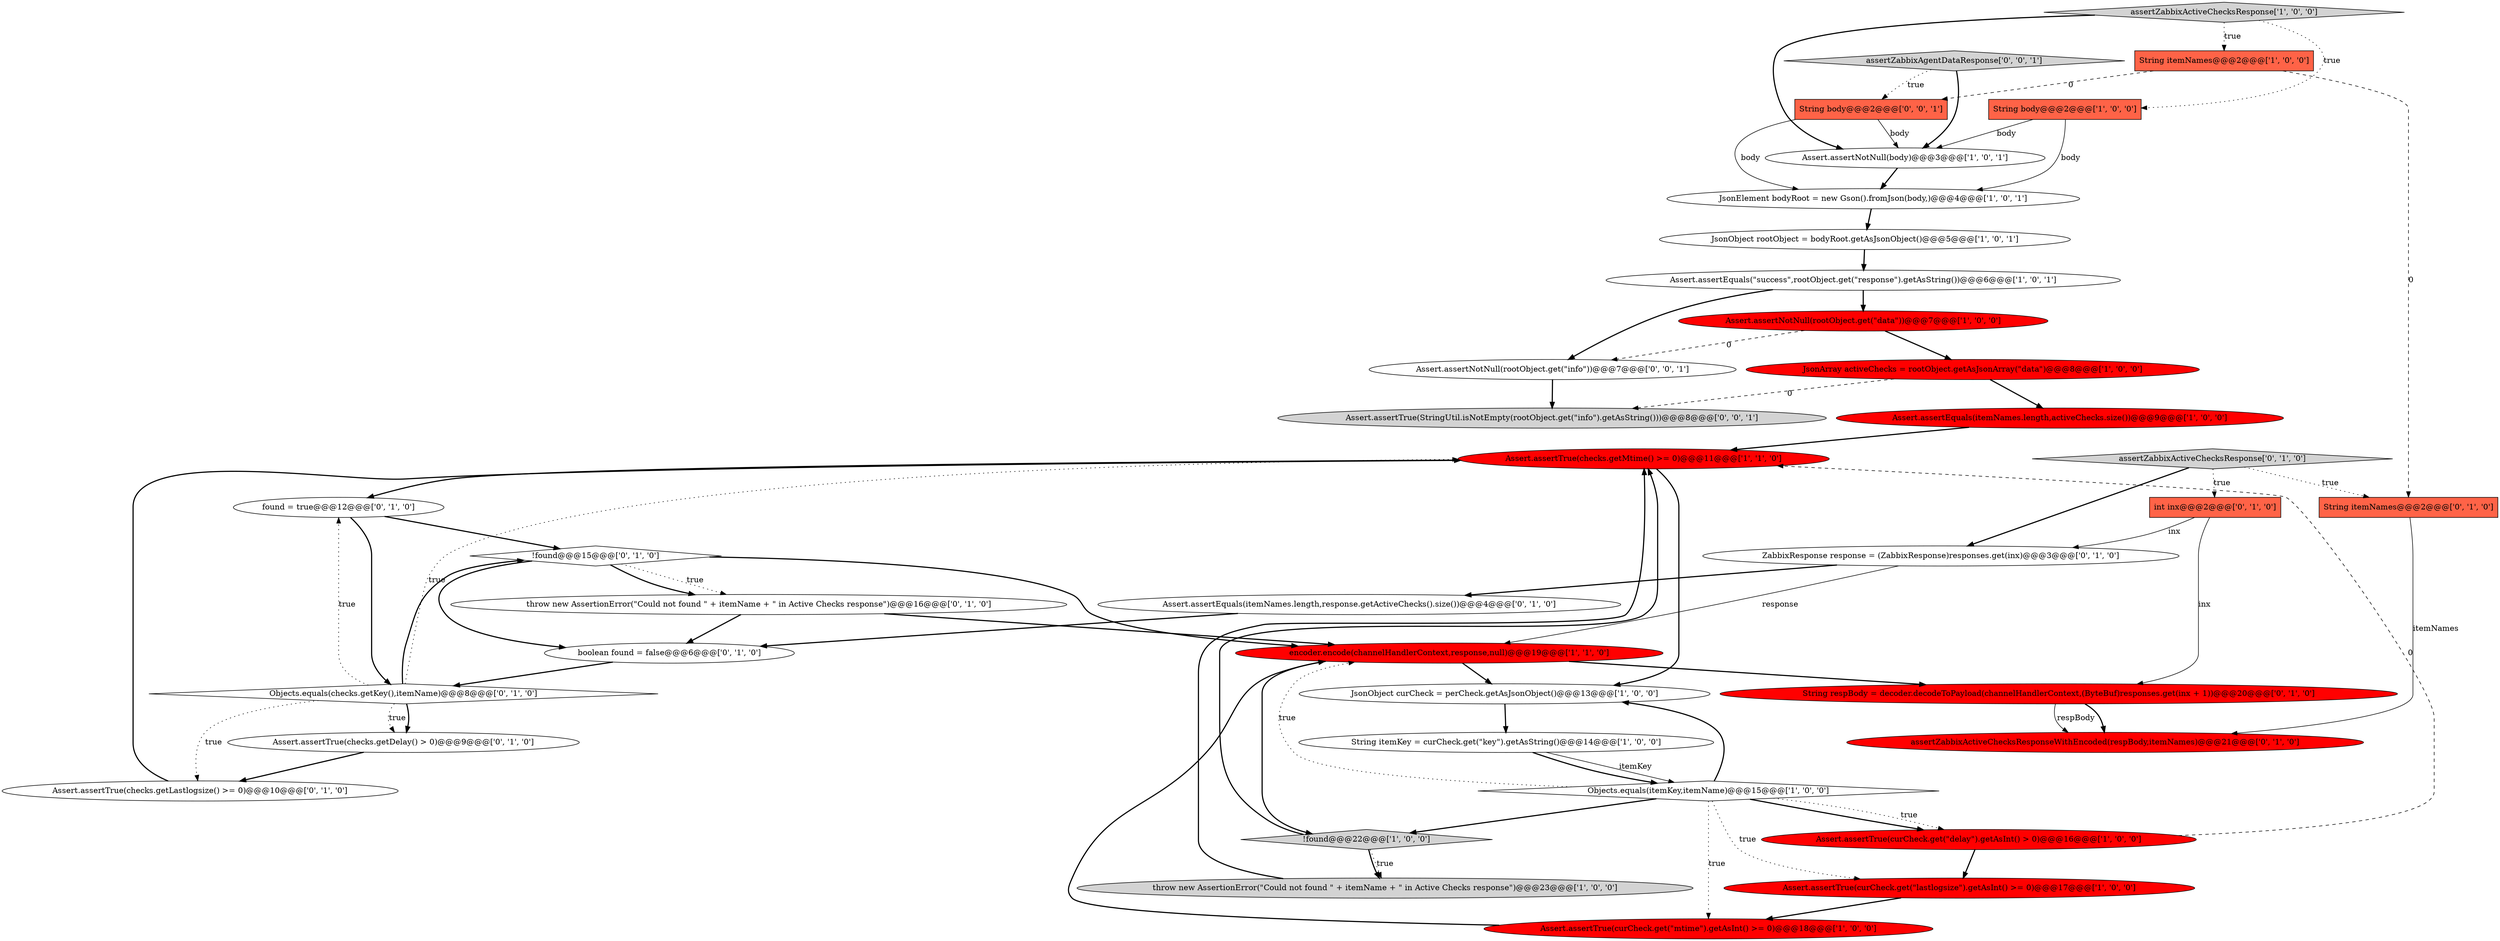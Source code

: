 digraph {
5 [style = filled, label = "Assert.assertNotNull(rootObject.get(\"data\"))@@@7@@@['1', '0', '0']", fillcolor = red, shape = ellipse image = "AAA1AAABBB1BBB"];
27 [style = filled, label = "Assert.assertEquals(itemNames.length,response.getActiveChecks().size())@@@4@@@['0', '1', '0']", fillcolor = white, shape = ellipse image = "AAA0AAABBB2BBB"];
12 [style = filled, label = "Assert.assertEquals(itemNames.length,activeChecks.size())@@@9@@@['1', '0', '0']", fillcolor = red, shape = ellipse image = "AAA1AAABBB1BBB"];
25 [style = filled, label = "int inx@@@2@@@['0', '1', '0']", fillcolor = tomato, shape = box image = "AAA0AAABBB2BBB"];
23 [style = filled, label = "Assert.assertTrue(checks.getLastlogsize() >= 0)@@@10@@@['0', '1', '0']", fillcolor = white, shape = ellipse image = "AAA0AAABBB2BBB"];
8 [style = filled, label = "encoder.encode(channelHandlerContext,response,null)@@@19@@@['1', '1', '0']", fillcolor = red, shape = ellipse image = "AAA1AAABBB1BBB"];
20 [style = filled, label = "!found@@@15@@@['0', '1', '0']", fillcolor = white, shape = diamond image = "AAA0AAABBB2BBB"];
0 [style = filled, label = "Assert.assertTrue(curCheck.get(\"mtime\").getAsInt() >= 0)@@@18@@@['1', '0', '0']", fillcolor = red, shape = ellipse image = "AAA1AAABBB1BBB"];
6 [style = filled, label = "JsonElement bodyRoot = new Gson().fromJson(body,)@@@4@@@['1', '0', '1']", fillcolor = white, shape = ellipse image = "AAA0AAABBB1BBB"];
24 [style = filled, label = "found = true@@@12@@@['0', '1', '0']", fillcolor = white, shape = ellipse image = "AAA0AAABBB2BBB"];
3 [style = filled, label = "Assert.assertTrue(curCheck.get(\"lastlogsize\").getAsInt() >= 0)@@@17@@@['1', '0', '0']", fillcolor = red, shape = ellipse image = "AAA1AAABBB1BBB"];
21 [style = filled, label = "assertZabbixActiveChecksResponseWithEncoded(respBody,itemNames)@@@21@@@['0', '1', '0']", fillcolor = red, shape = ellipse image = "AAA1AAABBB2BBB"];
15 [style = filled, label = "Assert.assertNotNull(body)@@@3@@@['1', '0', '1']", fillcolor = white, shape = ellipse image = "AAA0AAABBB1BBB"];
29 [style = filled, label = "String respBody = decoder.decodeToPayload(channelHandlerContext,(ByteBuf)responses.get(inx + 1))@@@20@@@['0', '1', '0']", fillcolor = red, shape = ellipse image = "AAA1AAABBB2BBB"];
26 [style = filled, label = "String itemNames@@@2@@@['0', '1', '0']", fillcolor = tomato, shape = box image = "AAA1AAABBB2BBB"];
2 [style = filled, label = "String itemKey = curCheck.get(\"key\").getAsString()@@@14@@@['1', '0', '0']", fillcolor = white, shape = ellipse image = "AAA0AAABBB1BBB"];
33 [style = filled, label = "throw new AssertionError(\"Could not found \" + itemName + \" in Active Checks response\")@@@16@@@['0', '1', '0']", fillcolor = white, shape = ellipse image = "AAA0AAABBB2BBB"];
1 [style = filled, label = "String body@@@2@@@['1', '0', '0']", fillcolor = tomato, shape = box image = "AAA0AAABBB1BBB"];
22 [style = filled, label = "Objects.equals(checks.getKey(),itemName)@@@8@@@['0', '1', '0']", fillcolor = white, shape = diamond image = "AAA0AAABBB2BBB"];
11 [style = filled, label = "String itemNames@@@2@@@['1', '0', '0']", fillcolor = tomato, shape = box image = "AAA1AAABBB1BBB"];
13 [style = filled, label = "Objects.equals(itemKey,itemName)@@@15@@@['1', '0', '0']", fillcolor = white, shape = diamond image = "AAA0AAABBB1BBB"];
37 [style = filled, label = "assertZabbixAgentDataResponse['0', '0', '1']", fillcolor = lightgray, shape = diamond image = "AAA0AAABBB3BBB"];
19 [style = filled, label = "throw new AssertionError(\"Could not found \" + itemName + \" in Active Checks response\")@@@23@@@['1', '0', '0']", fillcolor = lightgray, shape = ellipse image = "AAA0AAABBB1BBB"];
34 [style = filled, label = "Assert.assertTrue(StringUtil.isNotEmpty(rootObject.get(\"info\").getAsString()))@@@8@@@['0', '0', '1']", fillcolor = lightgray, shape = ellipse image = "AAA0AAABBB3BBB"];
17 [style = filled, label = "assertZabbixActiveChecksResponse['1', '0', '0']", fillcolor = lightgray, shape = diamond image = "AAA0AAABBB1BBB"];
30 [style = filled, label = "ZabbixResponse response = (ZabbixResponse)responses.get(inx)@@@3@@@['0', '1', '0']", fillcolor = white, shape = ellipse image = "AAA0AAABBB2BBB"];
32 [style = filled, label = "Assert.assertTrue(checks.getDelay() > 0)@@@9@@@['0', '1', '0']", fillcolor = white, shape = ellipse image = "AAA0AAABBB2BBB"];
28 [style = filled, label = "assertZabbixActiveChecksResponse['0', '1', '0']", fillcolor = lightgray, shape = diamond image = "AAA0AAABBB2BBB"];
14 [style = filled, label = "JsonObject curCheck = perCheck.getAsJsonObject()@@@13@@@['1', '0', '0']", fillcolor = white, shape = ellipse image = "AAA0AAABBB1BBB"];
18 [style = filled, label = "JsonObject rootObject = bodyRoot.getAsJsonObject()@@@5@@@['1', '0', '1']", fillcolor = white, shape = ellipse image = "AAA0AAABBB1BBB"];
9 [style = filled, label = "Assert.assertTrue(checks.getMtime() >= 0)@@@11@@@['1', '1', '0']", fillcolor = red, shape = ellipse image = "AAA1AAABBB1BBB"];
7 [style = filled, label = "Assert.assertTrue(curCheck.get(\"delay\").getAsInt() > 0)@@@16@@@['1', '0', '0']", fillcolor = red, shape = ellipse image = "AAA1AAABBB1BBB"];
10 [style = filled, label = "JsonArray activeChecks = rootObject.getAsJsonArray(\"data\")@@@8@@@['1', '0', '0']", fillcolor = red, shape = ellipse image = "AAA1AAABBB1BBB"];
35 [style = filled, label = "String body@@@2@@@['0', '0', '1']", fillcolor = tomato, shape = box image = "AAA0AAABBB3BBB"];
16 [style = filled, label = "Assert.assertEquals(\"success\",rootObject.get(\"response\").getAsString())@@@6@@@['1', '0', '1']", fillcolor = white, shape = ellipse image = "AAA0AAABBB1BBB"];
36 [style = filled, label = "Assert.assertNotNull(rootObject.get(\"info\"))@@@7@@@['0', '0', '1']", fillcolor = white, shape = ellipse image = "AAA0AAABBB3BBB"];
4 [style = filled, label = "!found@@@22@@@['1', '0', '0']", fillcolor = lightgray, shape = diamond image = "AAA0AAABBB1BBB"];
31 [style = filled, label = "boolean found = false@@@6@@@['0', '1', '0']", fillcolor = white, shape = ellipse image = "AAA0AAABBB2BBB"];
26->21 [style = solid, label="itemNames"];
4->9 [style = bold, label=""];
5->10 [style = bold, label=""];
16->36 [style = bold, label=""];
32->23 [style = bold, label=""];
31->22 [style = bold, label=""];
1->6 [style = solid, label="body"];
22->23 [style = dotted, label="true"];
36->34 [style = bold, label=""];
28->30 [style = bold, label=""];
13->3 [style = dotted, label="true"];
10->34 [style = dashed, label="0"];
6->18 [style = bold, label=""];
17->1 [style = dotted, label="true"];
28->25 [style = dotted, label="true"];
11->26 [style = dashed, label="0"];
30->27 [style = bold, label=""];
4->19 [style = bold, label=""];
1->15 [style = solid, label="body"];
17->11 [style = dotted, label="true"];
8->14 [style = bold, label=""];
27->31 [style = bold, label=""];
22->32 [style = bold, label=""];
15->6 [style = bold, label=""];
20->31 [style = bold, label=""];
37->15 [style = bold, label=""];
13->7 [style = dotted, label="true"];
22->24 [style = dotted, label="true"];
12->9 [style = bold, label=""];
24->22 [style = bold, label=""];
5->36 [style = dashed, label="0"];
29->21 [style = bold, label=""];
7->3 [style = bold, label=""];
3->0 [style = bold, label=""];
20->33 [style = bold, label=""];
30->8 [style = solid, label="response"];
2->13 [style = bold, label=""];
24->20 [style = bold, label=""];
37->35 [style = dotted, label="true"];
20->8 [style = bold, label=""];
20->33 [style = dotted, label="true"];
22->20 [style = bold, label=""];
35->15 [style = solid, label="body"];
19->9 [style = bold, label=""];
25->29 [style = solid, label="inx"];
10->12 [style = bold, label=""];
13->7 [style = bold, label=""];
13->0 [style = dotted, label="true"];
13->8 [style = dotted, label="true"];
28->26 [style = dotted, label="true"];
7->9 [style = dashed, label="0"];
29->21 [style = solid, label="respBody"];
25->30 [style = solid, label="inx"];
0->8 [style = bold, label=""];
9->14 [style = bold, label=""];
17->15 [style = bold, label=""];
16->5 [style = bold, label=""];
33->31 [style = bold, label=""];
14->2 [style = bold, label=""];
8->4 [style = bold, label=""];
22->9 [style = dotted, label="true"];
22->32 [style = dotted, label="true"];
23->9 [style = bold, label=""];
33->8 [style = bold, label=""];
13->14 [style = bold, label=""];
2->13 [style = solid, label="itemKey"];
35->6 [style = solid, label="body"];
9->24 [style = bold, label=""];
8->29 [style = bold, label=""];
11->35 [style = dashed, label="0"];
4->19 [style = dotted, label="true"];
13->4 [style = bold, label=""];
18->16 [style = bold, label=""];
}
